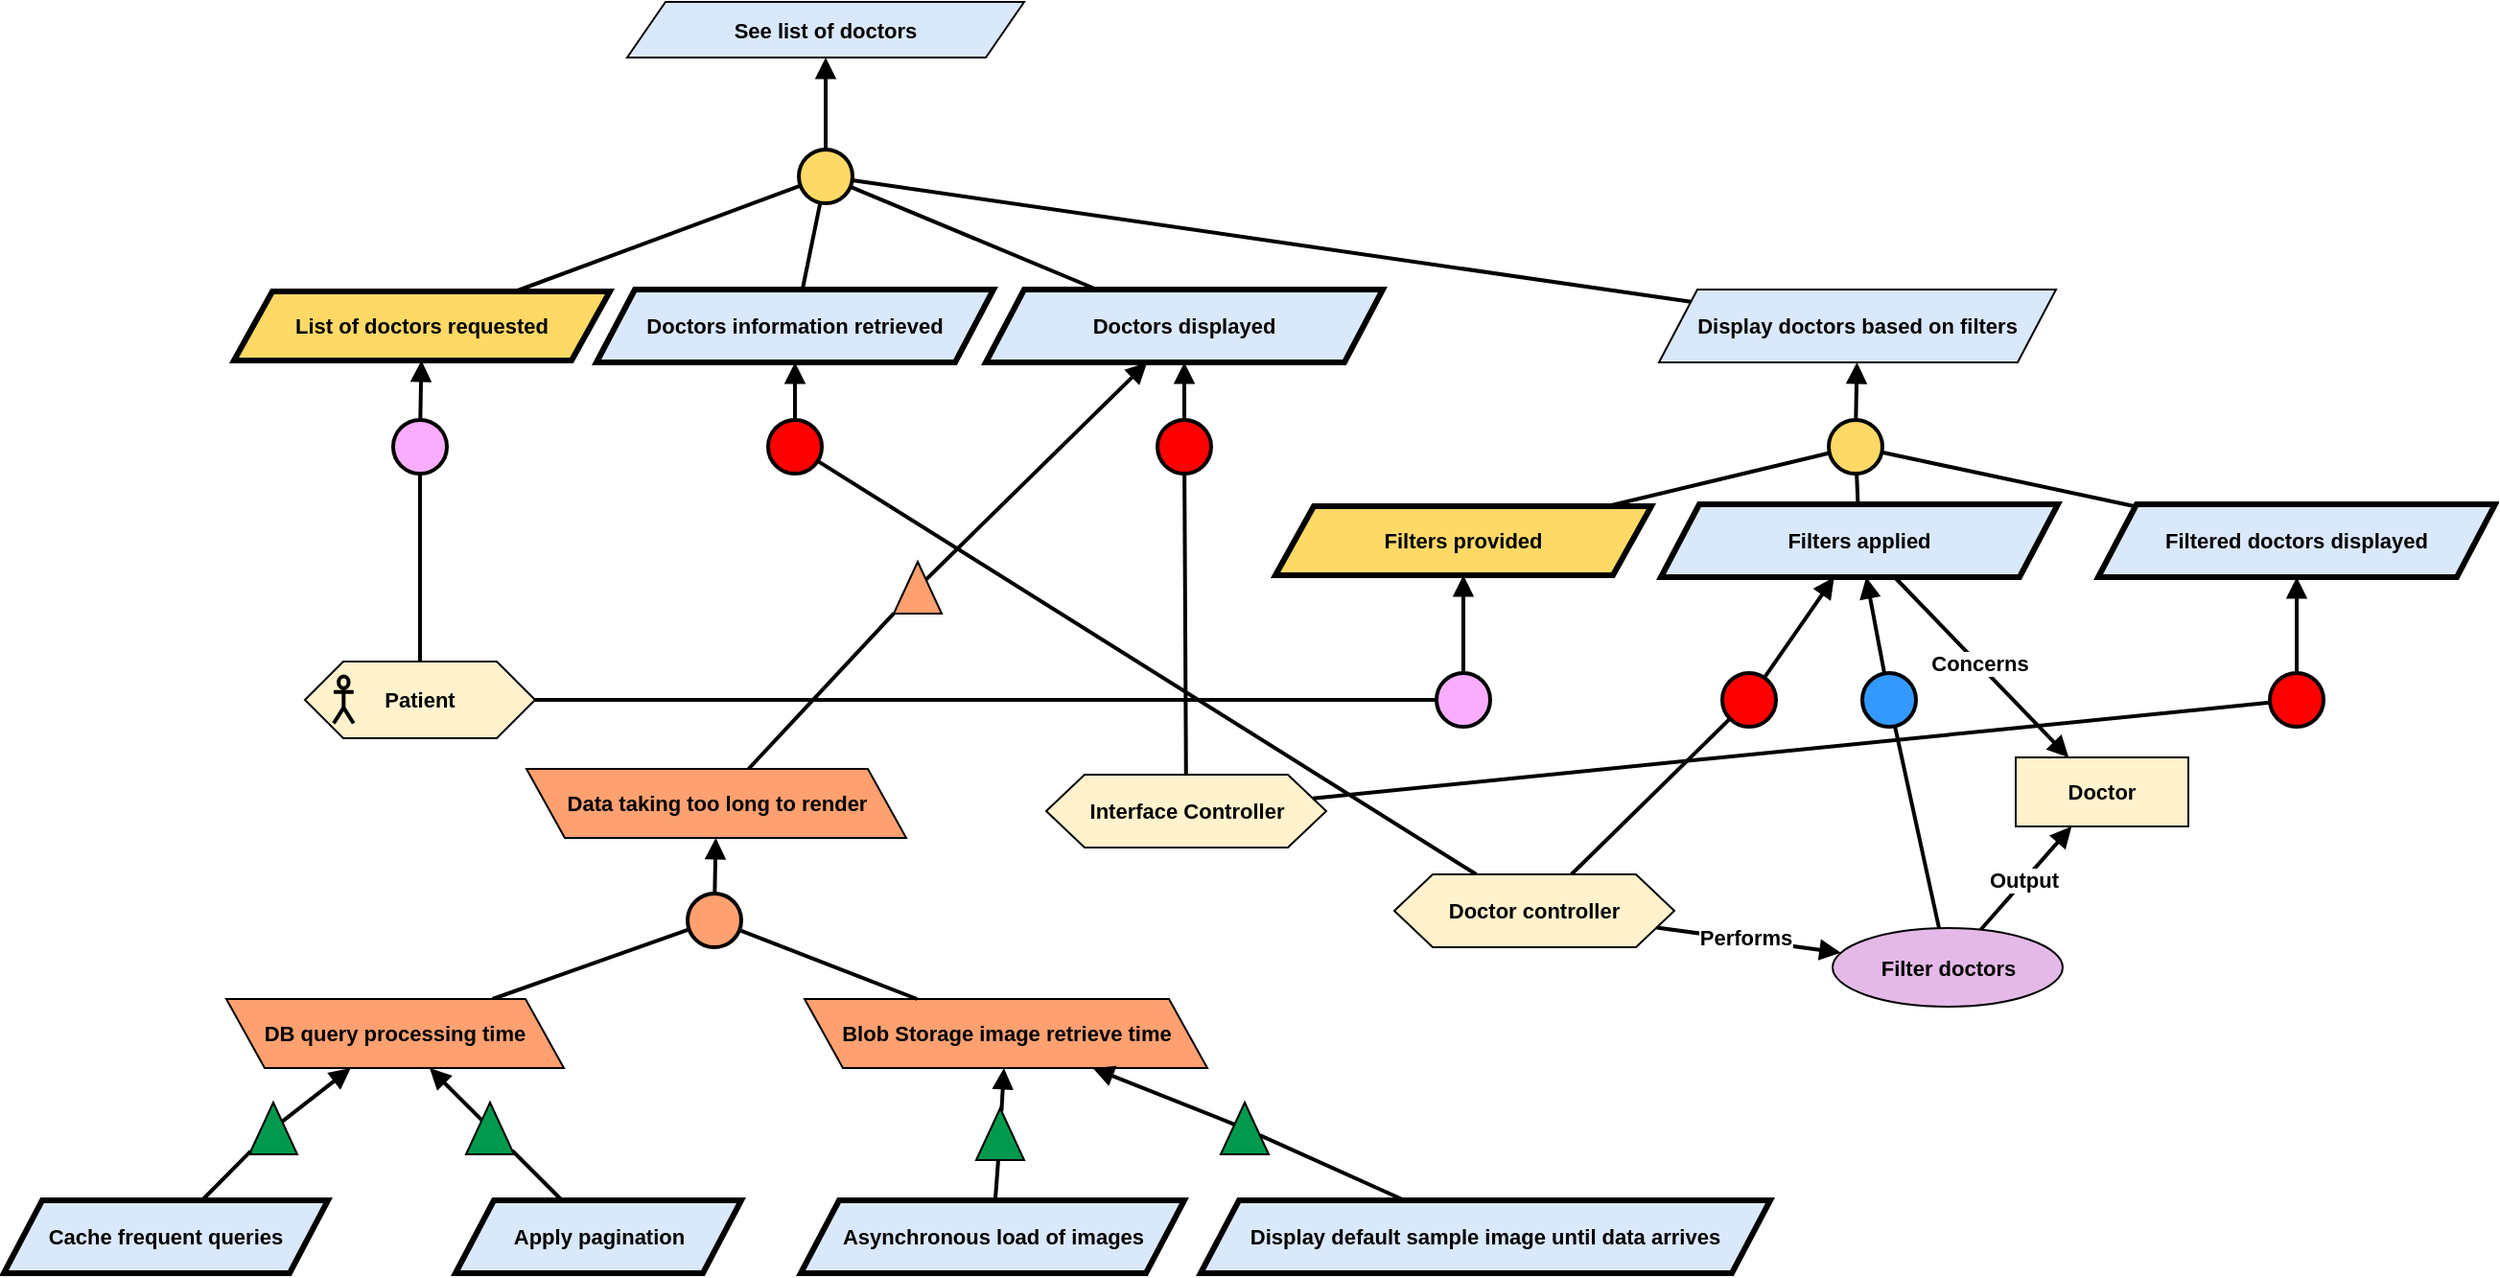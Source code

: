 <mxfile version="24.4.4" type="github">
  <diagram name="Page-1" id="ee1Z87Gk3CVDDKr3bbFb">
    <mxGraphModel dx="4718" dy="320" grid="0" gridSize="10" guides="1" tooltips="1" connect="1" arrows="1" fold="1" page="0" pageScale="1" pageWidth="827" pageHeight="1169" math="0" shadow="0">
      <root>
        <mxCell id="0" />
        <mxCell id="1" parent="0" />
        <mxCell id="4inZ2WwJJF7acPCkOvNZ-1" value="&lt;b&gt;See list of doctors&lt;/b&gt;" style="shape=parallelogram;perimeter=parallelogramPerimeter;whiteSpace=wrap;html=1;fixedSize=1;fillColor=#dae8fc;strokeColor=#000000;fontFamily=Helvetica;fontSize=11;fontColor=default;labelBackgroundColor=none;" parent="1" vertex="1">
          <mxGeometry x="-2485" y="549" width="207" height="29" as="geometry" />
        </mxCell>
        <mxCell id="ZVA24bUqgCefPZl9Vzj5-2" value="" style="ellipse;whiteSpace=wrap;html=1;aspect=fixed;fillColor=#FFD966;strokeWidth=2;" parent="1" vertex="1">
          <mxGeometry x="-2395.5" y="626" width="28" height="28" as="geometry" />
        </mxCell>
        <mxCell id="ZVA24bUqgCefPZl9Vzj5-3" value="" style="endArrow=block;html=1;rounded=0;endFill=1;strokeWidth=2;" parent="1" source="ZVA24bUqgCefPZl9Vzj5-2" target="4inZ2WwJJF7acPCkOvNZ-1" edge="1">
          <mxGeometry width="50" height="50" relative="1" as="geometry">
            <mxPoint x="-2358.005" y="734.972" as="sourcePoint" />
            <mxPoint x="-2381" y="590" as="targetPoint" />
          </mxGeometry>
        </mxCell>
        <mxCell id="ZVA24bUqgCefPZl9Vzj5-4" value="" style="endArrow=none;html=1;rounded=0;strokeWidth=2;" parent="1" source="ZVA24bUqgCefPZl9Vzj5-5" target="ZVA24bUqgCefPZl9Vzj5-2" edge="1">
          <mxGeometry width="50" height="50" relative="1" as="geometry">
            <mxPoint x="-2453" y="724" as="sourcePoint" />
            <mxPoint x="-2334" y="733" as="targetPoint" />
          </mxGeometry>
        </mxCell>
        <mxCell id="ZVA24bUqgCefPZl9Vzj5-5" value="&lt;b&gt;List of doctors requested&lt;/b&gt;" style="shape=parallelogram;perimeter=parallelogramPerimeter;whiteSpace=wrap;html=1;fixedSize=1;fillColor=#FFD966;strokeColor=#000000;strokeWidth=3;fontFamily=Helvetica;fontSize=11;fontColor=default;labelBackgroundColor=none;" parent="1" vertex="1">
          <mxGeometry x="-2690" y="700" width="196" height="36" as="geometry" />
        </mxCell>
        <mxCell id="ZVA24bUqgCefPZl9Vzj5-6" value="&lt;b&gt;Doctors displayed&lt;/b&gt;" style="shape=parallelogram;perimeter=parallelogramPerimeter;whiteSpace=wrap;html=1;fixedSize=1;fillColor=#dae8fc;strokeColor=#000000;fontFamily=Helvetica;fontSize=11;fontColor=default;labelBackgroundColor=none;strokeWidth=3;" parent="1" vertex="1">
          <mxGeometry x="-2298" y="699" width="207" height="38" as="geometry" />
        </mxCell>
        <mxCell id="ZVA24bUqgCefPZl9Vzj5-7" value="" style="endArrow=none;html=1;rounded=0;strokeWidth=2;" parent="1" source="ZVA24bUqgCefPZl9Vzj5-6" target="ZVA24bUqgCefPZl9Vzj5-2" edge="1">
          <mxGeometry width="50" height="50" relative="1" as="geometry">
            <mxPoint x="-2520" y="756" as="sourcePoint" />
            <mxPoint x="-2383" y="670" as="targetPoint" />
          </mxGeometry>
        </mxCell>
        <mxCell id="ZVA24bUqgCefPZl9Vzj5-10" value="" style="endArrow=none;html=1;rounded=0;strokeWidth=2;" parent="1" source="ZVA24bUqgCefPZl9Vzj5-41" target="ZVA24bUqgCefPZl9Vzj5-2" edge="1">
          <mxGeometry width="50" height="50" relative="1" as="geometry">
            <mxPoint x="-2059.428" y="702.57" as="sourcePoint" />
            <mxPoint x="-2367" y="676" as="targetPoint" />
          </mxGeometry>
        </mxCell>
        <mxCell id="ZVA24bUqgCefPZl9Vzj5-11" value="" style="ellipse;whiteSpace=wrap;html=1;aspect=fixed;fillColor=#FAADFF;strokeWidth=2;fontFamily=Helvetica;fontSize=11;fontColor=default;labelBackgroundColor=default;" parent="1" vertex="1">
          <mxGeometry x="-2607" y="767" width="28" height="28" as="geometry" />
        </mxCell>
        <mxCell id="ZVA24bUqgCefPZl9Vzj5-12" value="" style="endArrow=block;html=1;rounded=0;endFill=1;strokeWidth=2;strokeColor=default;align=center;verticalAlign=middle;fontFamily=Helvetica;fontSize=11;fontColor=default;labelBackgroundColor=default;" parent="1" source="ZVA24bUqgCefPZl9Vzj5-11" target="ZVA24bUqgCefPZl9Vzj5-5" edge="1">
          <mxGeometry width="50" height="50" relative="1" as="geometry">
            <mxPoint x="-2671.005" y="785.972" as="sourcePoint" />
            <mxPoint x="-2675" y="741" as="targetPoint" />
          </mxGeometry>
        </mxCell>
        <mxCell id="ZVA24bUqgCefPZl9Vzj5-13" value="" style="endArrow=none;html=1;rounded=0;strokeWidth=2;strokeColor=default;align=center;verticalAlign=middle;fontFamily=Helvetica;fontSize=11;fontColor=default;labelBackgroundColor=default;" parent="1" source="ZVA24bUqgCefPZl9Vzj5-15" target="ZVA24bUqgCefPZl9Vzj5-11" edge="1">
          <mxGeometry width="50" height="50" relative="1" as="geometry">
            <mxPoint x="-2672" y="848" as="sourcePoint" />
            <mxPoint x="-2647" y="784" as="targetPoint" />
          </mxGeometry>
        </mxCell>
        <mxCell id="ZVA24bUqgCefPZl9Vzj5-14" value="" style="group" parent="1" vertex="1" connectable="0">
          <mxGeometry x="-2653" y="893" width="120" height="40" as="geometry" />
        </mxCell>
        <mxCell id="ZVA24bUqgCefPZl9Vzj5-15" value="&lt;div&gt;&lt;b&gt;Patient&lt;/b&gt;&lt;/div&gt;" style="shape=hexagon;perimeter=hexagonPerimeter2;whiteSpace=wrap;html=1;fixedSize=1;fillColor=#FFF2CC;fontFamily=Helvetica;fontSize=11;fontColor=default;labelBackgroundColor=none;" parent="ZVA24bUqgCefPZl9Vzj5-14" vertex="1">
          <mxGeometry width="120" height="40" as="geometry" />
        </mxCell>
        <mxCell id="ZVA24bUqgCefPZl9Vzj5-16" value="" style="shape=umlActor;verticalLabelPosition=bottom;verticalAlign=top;html=1;outlineConnect=0;fillColor=none;strokeWidth=2;fontFamily=Helvetica;fontSize=11;fontColor=default;labelBackgroundColor=default;" parent="ZVA24bUqgCefPZl9Vzj5-14" vertex="1">
          <mxGeometry x="14.983" y="7.75" width="10.373" height="24.5" as="geometry" />
        </mxCell>
        <mxCell id="ZVA24bUqgCefPZl9Vzj5-17" value="" style="ellipse;whiteSpace=wrap;html=1;aspect=fixed;fillColor=#FF0000;strokeWidth=2;" parent="1" vertex="1">
          <mxGeometry x="-2411.5" y="767" width="28" height="28" as="geometry" />
        </mxCell>
        <mxCell id="ZVA24bUqgCefPZl9Vzj5-18" value="" style="endArrow=block;html=1;rounded=0;endFill=1;strokeWidth=2;" parent="1" source="ZVA24bUqgCefPZl9Vzj5-17" target="ZVA24bUqgCefPZl9Vzj5-21" edge="1">
          <mxGeometry width="50" height="50" relative="1" as="geometry">
            <mxPoint x="-2194.005" y="886.972" as="sourcePoint" />
            <mxPoint x="-2429.397" y="744" as="targetPoint" />
          </mxGeometry>
        </mxCell>
        <mxCell id="ZVA24bUqgCefPZl9Vzj5-19" value="" style="endArrow=none;html=1;rounded=0;strokeWidth=2;" parent="1" source="ZVA24bUqgCefPZl9Vzj5-50" target="ZVA24bUqgCefPZl9Vzj5-17" edge="1">
          <mxGeometry width="50" height="50" relative="1" as="geometry">
            <mxPoint x="-2397.701" y="844" as="sourcePoint" />
            <mxPoint x="-2101" y="888.5" as="targetPoint" />
          </mxGeometry>
        </mxCell>
        <mxCell id="ZVA24bUqgCefPZl9Vzj5-21" value="&lt;b&gt;Doctors information retrieved&lt;/b&gt;" style="shape=parallelogram;perimeter=parallelogramPerimeter;whiteSpace=wrap;html=1;fixedSize=1;fillColor=#dae8fc;strokeColor=#000000;fontFamily=Helvetica;fontSize=11;fontColor=default;labelBackgroundColor=none;strokeWidth=3;" parent="1" vertex="1">
          <mxGeometry x="-2501" y="699" width="207" height="38" as="geometry" />
        </mxCell>
        <mxCell id="ZVA24bUqgCefPZl9Vzj5-22" value="" style="endArrow=none;html=1;rounded=0;strokeWidth=2;" parent="1" source="ZVA24bUqgCefPZl9Vzj5-21" target="ZVA24bUqgCefPZl9Vzj5-2" edge="1">
          <mxGeometry width="50" height="50" relative="1" as="geometry">
            <mxPoint x="-2239" y="711" as="sourcePoint" />
            <mxPoint x="-2359" y="656" as="targetPoint" />
          </mxGeometry>
        </mxCell>
        <mxCell id="ZVA24bUqgCefPZl9Vzj5-23" value="" style="ellipse;whiteSpace=wrap;html=1;aspect=fixed;fillColor=#FF0000;strokeWidth=2;" parent="1" vertex="1">
          <mxGeometry x="-2208.5" y="767" width="28" height="28" as="geometry" />
        </mxCell>
        <mxCell id="ZVA24bUqgCefPZl9Vzj5-24" value="" style="endArrow=block;html=1;rounded=0;endFill=1;strokeWidth=2;" parent="1" source="ZVA24bUqgCefPZl9Vzj5-23" target="ZVA24bUqgCefPZl9Vzj5-6" edge="1">
          <mxGeometry width="50" height="50" relative="1" as="geometry">
            <mxPoint x="-1977.505" y="893.972" as="sourcePoint" />
            <mxPoint x="-2180.5" y="744" as="targetPoint" />
          </mxGeometry>
        </mxCell>
        <mxCell id="ZVA24bUqgCefPZl9Vzj5-25" value="" style="endArrow=none;html=1;rounded=0;strokeWidth=2;" parent="1" source="ZVA24bUqgCefPZl9Vzj5-26" target="ZVA24bUqgCefPZl9Vzj5-23" edge="1">
          <mxGeometry width="50" height="50" relative="1" as="geometry">
            <mxPoint x="-1973.149" y="1044.5" as="sourcePoint" />
            <mxPoint x="-1884.5" y="895.5" as="targetPoint" />
          </mxGeometry>
        </mxCell>
        <mxCell id="ZVA24bUqgCefPZl9Vzj5-26" value="&lt;div&gt;&lt;b&gt;Interface Controller&lt;/b&gt;&lt;/div&gt;" style="shape=hexagon;perimeter=hexagonPerimeter2;whiteSpace=wrap;html=1;fixedSize=1;fillColor=#FFF2CC;fontFamily=Helvetica;fontSize=11;fontColor=default;labelBackgroundColor=none;" parent="1" vertex="1">
          <mxGeometry x="-2266.5" y="952" width="146" height="38" as="geometry" />
        </mxCell>
        <mxCell id="ZVA24bUqgCefPZl9Vzj5-34" value="&lt;b&gt;Filters provided&lt;/b&gt;" style="shape=parallelogram;perimeter=parallelogramPerimeter;whiteSpace=wrap;html=1;fixedSize=1;fillColor=#FFD966;strokeColor=#000000;strokeWidth=3;fontFamily=Helvetica;fontSize=11;fontColor=default;labelBackgroundColor=none;" parent="1" vertex="1">
          <mxGeometry x="-2147" y="812" width="196" height="36" as="geometry" />
        </mxCell>
        <mxCell id="ZVA24bUqgCefPZl9Vzj5-35" value="" style="ellipse;whiteSpace=wrap;html=1;aspect=fixed;fillColor=#FAADFF;strokeWidth=2;fontFamily=Helvetica;fontSize=11;fontColor=default;labelBackgroundColor=default;" parent="1" vertex="1">
          <mxGeometry x="-2063" y="899" width="28" height="28" as="geometry" />
        </mxCell>
        <mxCell id="ZVA24bUqgCefPZl9Vzj5-36" value="" style="endArrow=block;html=1;rounded=0;endFill=1;strokeWidth=2;strokeColor=default;align=center;verticalAlign=middle;fontFamily=Helvetica;fontSize=11;fontColor=default;labelBackgroundColor=default;" parent="1" source="ZVA24bUqgCefPZl9Vzj5-35" target="ZVA24bUqgCefPZl9Vzj5-34" edge="1">
          <mxGeometry width="50" height="50" relative="1" as="geometry">
            <mxPoint x="-2076.005" y="859.972" as="sourcePoint" />
            <mxPoint x="-2080" y="815" as="targetPoint" />
          </mxGeometry>
        </mxCell>
        <mxCell id="ZVA24bUqgCefPZl9Vzj5-37" value="" style="endArrow=none;html=1;rounded=0;strokeWidth=2;strokeColor=default;align=center;verticalAlign=middle;fontFamily=Helvetica;fontSize=11;fontColor=default;labelBackgroundColor=default;" parent="1" source="ZVA24bUqgCefPZl9Vzj5-15" target="ZVA24bUqgCefPZl9Vzj5-35" edge="1">
          <mxGeometry width="50" height="50" relative="1" as="geometry">
            <mxPoint x="-1999" y="945" as="sourcePoint" />
            <mxPoint x="-2054" y="887" as="targetPoint" />
          </mxGeometry>
        </mxCell>
        <mxCell id="ZVA24bUqgCefPZl9Vzj5-41" value="&lt;b&gt;Display doctors based on filters&lt;/b&gt;" style="shape=parallelogram;perimeter=parallelogramPerimeter;whiteSpace=wrap;html=1;fixedSize=1;fillColor=#dae8fc;strokeColor=#000000;fontFamily=Helvetica;fontSize=11;fontColor=default;labelBackgroundColor=none;strokeWidth=1;" parent="1" vertex="1">
          <mxGeometry x="-1947" y="699" width="207" height="38" as="geometry" />
        </mxCell>
        <mxCell id="ZVA24bUqgCefPZl9Vzj5-42" value="" style="ellipse;whiteSpace=wrap;html=1;aspect=fixed;fillColor=#FFD966;strokeWidth=2;" parent="1" vertex="1">
          <mxGeometry x="-1858.5" y="767" width="28" height="28" as="geometry" />
        </mxCell>
        <mxCell id="ZVA24bUqgCefPZl9Vzj5-43" value="" style="endArrow=block;html=1;rounded=0;endFill=1;strokeWidth=2;" parent="1" source="ZVA24bUqgCefPZl9Vzj5-42" target="ZVA24bUqgCefPZl9Vzj5-41" edge="1">
          <mxGeometry width="50" height="50" relative="1" as="geometry">
            <mxPoint x="-2029.005" y="753.972" as="sourcePoint" />
            <mxPoint x="-2033" y="709" as="targetPoint" />
          </mxGeometry>
        </mxCell>
        <mxCell id="ZVA24bUqgCefPZl9Vzj5-44" value="" style="endArrow=none;html=1;rounded=0;strokeWidth=2;" parent="1" source="ZVA24bUqgCefPZl9Vzj5-34" target="ZVA24bUqgCefPZl9Vzj5-42" edge="1">
          <mxGeometry width="50" height="50" relative="1" as="geometry">
            <mxPoint x="-2030" y="811" as="sourcePoint" />
            <mxPoint x="-2005" y="752" as="targetPoint" />
          </mxGeometry>
        </mxCell>
        <mxCell id="ZVA24bUqgCefPZl9Vzj5-45" value="&lt;b&gt;Filters applied&lt;/b&gt;" style="shape=parallelogram;perimeter=parallelogramPerimeter;whiteSpace=wrap;html=1;fixedSize=1;fillColor=#dae8fc;strokeColor=#000000;fontFamily=Helvetica;fontSize=11;fontColor=default;labelBackgroundColor=none;strokeWidth=3;" parent="1" vertex="1">
          <mxGeometry x="-1946" y="811" width="207" height="38" as="geometry" />
        </mxCell>
        <mxCell id="ZVA24bUqgCefPZl9Vzj5-46" value="" style="endArrow=none;html=1;rounded=0;strokeWidth=2;" parent="1" source="ZVA24bUqgCefPZl9Vzj5-45" target="ZVA24bUqgCefPZl9Vzj5-42" edge="1">
          <mxGeometry width="50" height="50" relative="1" as="geometry">
            <mxPoint x="-1987" y="853" as="sourcePoint" />
            <mxPoint x="-1976" y="800" as="targetPoint" />
          </mxGeometry>
        </mxCell>
        <mxCell id="ZVA24bUqgCefPZl9Vzj5-47" value="" style="ellipse;whiteSpace=wrap;html=1;aspect=fixed;fillColor=#FF0000;strokeWidth=2;" parent="1" vertex="1">
          <mxGeometry x="-1914" y="899" width="28" height="28" as="geometry" />
        </mxCell>
        <mxCell id="ZVA24bUqgCefPZl9Vzj5-48" value="" style="endArrow=block;html=1;rounded=0;endFill=1;strokeWidth=2;" parent="1" source="ZVA24bUqgCefPZl9Vzj5-47" target="ZVA24bUqgCefPZl9Vzj5-45" edge="1">
          <mxGeometry width="50" height="50" relative="1" as="geometry">
            <mxPoint x="-1580.005" y="987.972" as="sourcePoint" />
            <mxPoint x="-1796.5" y="832" as="targetPoint" />
          </mxGeometry>
        </mxCell>
        <mxCell id="ZVA24bUqgCefPZl9Vzj5-49" value="" style="endArrow=none;html=1;rounded=0;strokeWidth=2;" parent="1" source="ZVA24bUqgCefPZl9Vzj5-50" target="ZVA24bUqgCefPZl9Vzj5-47" edge="1">
          <mxGeometry width="50" height="50" relative="1" as="geometry">
            <mxPoint x="-1575.649" y="1138.5" as="sourcePoint" />
            <mxPoint x="-1487" y="989.5" as="targetPoint" />
          </mxGeometry>
        </mxCell>
        <mxCell id="ZVA24bUqgCefPZl9Vzj5-50" value="&lt;div&gt;&lt;b&gt;Doctor controller&lt;/b&gt;&lt;/div&gt;" style="shape=hexagon;perimeter=hexagonPerimeter2;whiteSpace=wrap;html=1;fixedSize=1;fillColor=#FFF2CC;fontFamily=Helvetica;fontSize=11;fontColor=default;labelBackgroundColor=none;" parent="1" vertex="1">
          <mxGeometry x="-2085" y="1004" width="146" height="38" as="geometry" />
        </mxCell>
        <mxCell id="ZVA24bUqgCefPZl9Vzj5-51" value="" style="ellipse;whiteSpace=wrap;html=1;aspect=fixed;fillColor=#FF0000;strokeWidth=2;" parent="1" vertex="1">
          <mxGeometry x="-1628.5" y="899" width="28" height="28" as="geometry" />
        </mxCell>
        <mxCell id="ZVA24bUqgCefPZl9Vzj5-52" value="" style="endArrow=block;html=1;rounded=0;endFill=1;strokeWidth=2;" parent="1" source="ZVA24bUqgCefPZl9Vzj5-51" target="ZVA24bUqgCefPZl9Vzj5-55" edge="1">
          <mxGeometry width="50" height="50" relative="1" as="geometry">
            <mxPoint x="-1327.005" y="1014.972" as="sourcePoint" />
            <mxPoint x="-1543.5" y="859" as="targetPoint" />
          </mxGeometry>
        </mxCell>
        <mxCell id="ZVA24bUqgCefPZl9Vzj5-53" value="" style="endArrow=none;html=1;rounded=0;strokeWidth=2;" parent="1" source="ZVA24bUqgCefPZl9Vzj5-26" target="ZVA24bUqgCefPZl9Vzj5-51" edge="1">
          <mxGeometry width="50" height="50" relative="1" as="geometry">
            <mxPoint x="-2127.898" y="985.072" as="sourcePoint" />
            <mxPoint x="-1234" y="1016.5" as="targetPoint" />
          </mxGeometry>
        </mxCell>
        <mxCell id="ZVA24bUqgCefPZl9Vzj5-55" value="&lt;b&gt;Filtered doctors displayed&lt;/b&gt;" style="shape=parallelogram;perimeter=parallelogramPerimeter;whiteSpace=wrap;html=1;fixedSize=1;fillColor=#dae8fc;strokeColor=#000000;fontFamily=Helvetica;fontSize=11;fontColor=default;labelBackgroundColor=none;strokeWidth=3;" parent="1" vertex="1">
          <mxGeometry x="-1718" y="811" width="207" height="38" as="geometry" />
        </mxCell>
        <mxCell id="ZVA24bUqgCefPZl9Vzj5-56" value="" style="endArrow=none;html=1;rounded=0;strokeWidth=2;" parent="1" source="ZVA24bUqgCefPZl9Vzj5-55" target="ZVA24bUqgCefPZl9Vzj5-42" edge="1">
          <mxGeometry width="50" height="50" relative="1" as="geometry">
            <mxPoint x="-1761" y="828" as="sourcePoint" />
            <mxPoint x="-1898" y="768" as="targetPoint" />
          </mxGeometry>
        </mxCell>
        <mxCell id="ZVA24bUqgCefPZl9Vzj5-58" value="Data taking too long to render" style="shape=parallelogram;perimeter=parallelogramPerimeter;whiteSpace=wrap;html=1;fixedSize=1;fillColor=#FFA070;fontStyle=1;fontFamily=Helvetica;fontSize=11;fontColor=default;labelBackgroundColor=none;flipH=1;flipV=0;" parent="1" vertex="1">
          <mxGeometry x="-2537.5" y="949" width="198" height="36" as="geometry" />
        </mxCell>
        <mxCell id="ZVA24bUqgCefPZl9Vzj5-59" value="" style="endArrow=block;html=1;rounded=0;endFill=1;strokeWidth=2;" parent="1" source="ZVA24bUqgCefPZl9Vzj5-61" target="ZVA24bUqgCefPZl9Vzj5-6" edge="1">
          <mxGeometry width="50" height="50" relative="1" as="geometry">
            <mxPoint x="-1490.5" y="789" as="sourcePoint" />
            <mxPoint x="-1578.5" y="787" as="targetPoint" />
          </mxGeometry>
        </mxCell>
        <mxCell id="ZVA24bUqgCefPZl9Vzj5-60" value="" style="endArrow=none;html=1;rounded=0;strokeWidth=2;" parent="1" source="ZVA24bUqgCefPZl9Vzj5-58" target="ZVA24bUqgCefPZl9Vzj5-61" edge="1">
          <mxGeometry width="50" height="50" relative="1" as="geometry">
            <mxPoint x="-1577.5" y="808" as="sourcePoint" />
            <mxPoint x="-1499.256" y="761.998" as="targetPoint" />
          </mxGeometry>
        </mxCell>
        <mxCell id="ZVA24bUqgCefPZl9Vzj5-61" value="" style="triangle;whiteSpace=wrap;html=1;rotation=-90;fillColor=#FFA070;" parent="1" vertex="1">
          <mxGeometry x="-2347" y="842" width="27" height="25" as="geometry" />
        </mxCell>
        <mxCell id="ZVA24bUqgCefPZl9Vzj5-62" value="" style="ellipse;whiteSpace=wrap;html=1;aspect=fixed;fillColor=#FFA070;strokeWidth=2;" parent="1" vertex="1">
          <mxGeometry x="-2453.5" y="1014" width="28" height="28" as="geometry" />
        </mxCell>
        <mxCell id="ZVA24bUqgCefPZl9Vzj5-63" value="" style="endArrow=none;html=1;rounded=0;strokeWidth=2;" parent="1" source="ZVA24bUqgCefPZl9Vzj5-64" target="ZVA24bUqgCefPZl9Vzj5-62" edge="1">
          <mxGeometry width="50" height="50" relative="1" as="geometry">
            <mxPoint x="-2518" y="1132" as="sourcePoint" />
            <mxPoint x="-2493" y="1068" as="targetPoint" />
          </mxGeometry>
        </mxCell>
        <mxCell id="ZVA24bUqgCefPZl9Vzj5-64" value="DB query processing time" style="shape=parallelogram;perimeter=parallelogramPerimeter;whiteSpace=wrap;html=1;fixedSize=1;fillColor=#FFA070;fontStyle=1;fontFamily=Helvetica;fontSize=11;fontColor=default;labelBackgroundColor=none;flipH=1;flipV=0;" parent="1" vertex="1">
          <mxGeometry x="-2694" y="1069" width="176" height="36" as="geometry" />
        </mxCell>
        <mxCell id="ZVA24bUqgCefPZl9Vzj5-65" value="Blob Storage image retrieve time" style="shape=parallelogram;perimeter=parallelogramPerimeter;whiteSpace=wrap;html=1;fixedSize=1;fillColor=#FFA070;fontStyle=1;fontFamily=Helvetica;fontSize=11;fontColor=default;labelBackgroundColor=none;flipH=1;flipV=0;" parent="1" vertex="1">
          <mxGeometry x="-2392.5" y="1069" width="210" height="36" as="geometry" />
        </mxCell>
        <mxCell id="ZVA24bUqgCefPZl9Vzj5-66" value="" style="endArrow=none;html=1;rounded=0;strokeWidth=2;" parent="1" source="ZVA24bUqgCefPZl9Vzj5-65" target="ZVA24bUqgCefPZl9Vzj5-62" edge="1">
          <mxGeometry width="50" height="50" relative="1" as="geometry">
            <mxPoint x="-2599" y="1104" as="sourcePoint" />
            <mxPoint x="-2510" y="1062" as="targetPoint" />
          </mxGeometry>
        </mxCell>
        <mxCell id="ZVA24bUqgCefPZl9Vzj5-67" value="" style="endArrow=block;html=1;rounded=0;endFill=1;strokeWidth=2;" parent="1" source="ZVA24bUqgCefPZl9Vzj5-62" target="ZVA24bUqgCefPZl9Vzj5-58" edge="1">
          <mxGeometry width="50" height="50" relative="1" as="geometry">
            <mxPoint x="-2460.5" y="1044.5" as="sourcePoint" />
            <mxPoint x="-2595.5" y="1028.5" as="targetPoint" />
          </mxGeometry>
        </mxCell>
        <mxCell id="ZVA24bUqgCefPZl9Vzj5-68" value="&lt;b&gt;Filter doctors&lt;/b&gt;" style="ellipse;whiteSpace=wrap;html=1;fillColor=#E4B9E7;strokeColor=#000000;fontFamily=Helvetica;fontSize=11;fontColor=default;labelBackgroundColor=none;" parent="1" vertex="1">
          <mxGeometry x="-1856.5" y="1032" width="120" height="41" as="geometry" />
        </mxCell>
        <mxCell id="ZVA24bUqgCefPZl9Vzj5-69" value="" style="endArrow=block;html=1;rounded=0;endFill=1;strokeWidth=2;" parent="1" source="ZVA24bUqgCefPZl9Vzj5-50" target="ZVA24bUqgCefPZl9Vzj5-68" edge="1">
          <mxGeometry width="50" height="50" relative="1" as="geometry">
            <mxPoint x="-1896" y="1110" as="sourcePoint" />
            <mxPoint x="-1624" y="1071" as="targetPoint" />
          </mxGeometry>
        </mxCell>
        <mxCell id="ZVA24bUqgCefPZl9Vzj5-70" value="&lt;b&gt;Performs&lt;/b&gt;" style="edgeLabel;html=1;align=center;verticalAlign=middle;resizable=0;points=[];" parent="ZVA24bUqgCefPZl9Vzj5-69" vertex="1" connectable="0">
          <mxGeometry x="-0.044" y="1" relative="1" as="geometry">
            <mxPoint as="offset" />
          </mxGeometry>
        </mxCell>
        <mxCell id="ZVA24bUqgCefPZl9Vzj5-71" value="&lt;b&gt;Doctor&lt;/b&gt;" style="rounded=0;whiteSpace=wrap;html=1;fillColor=#FFF2CC;fontFamily=Helvetica;fontSize=11;fontColor=default;labelBackgroundColor=none;" parent="1" vertex="1">
          <mxGeometry x="-1761" y="943" width="90" height="36" as="geometry" />
        </mxCell>
        <mxCell id="ZVA24bUqgCefPZl9Vzj5-72" value="" style="endArrow=block;html=1;rounded=0;endFill=1;strokeWidth=2;" parent="1" source="ZVA24bUqgCefPZl9Vzj5-68" target="ZVA24bUqgCefPZl9Vzj5-71" edge="1">
          <mxGeometry width="50" height="50" relative="1" as="geometry">
            <mxPoint x="-1491" y="1083" as="sourcePoint" />
            <mxPoint x="-1423" y="1004" as="targetPoint" />
          </mxGeometry>
        </mxCell>
        <mxCell id="ZVA24bUqgCefPZl9Vzj5-73" value="&lt;b&gt;Output&lt;/b&gt;" style="edgeLabel;html=1;align=center;verticalAlign=middle;resizable=0;points=[];" parent="ZVA24bUqgCefPZl9Vzj5-72" vertex="1" connectable="0">
          <mxGeometry x="-0.044" y="1" relative="1" as="geometry">
            <mxPoint as="offset" />
          </mxGeometry>
        </mxCell>
        <mxCell id="ZVA24bUqgCefPZl9Vzj5-74" value="" style="ellipse;whiteSpace=wrap;html=1;aspect=fixed;fillColor=#3399FF;strokeWidth=2;" parent="1" vertex="1">
          <mxGeometry x="-1841" y="899" width="28" height="28" as="geometry" />
        </mxCell>
        <mxCell id="ZVA24bUqgCefPZl9Vzj5-75" value="" style="endArrow=block;html=1;rounded=0;endFill=1;strokeWidth=2;" parent="1" source="ZVA24bUqgCefPZl9Vzj5-74" target="ZVA24bUqgCefPZl9Vzj5-45" edge="1">
          <mxGeometry width="50" height="50" relative="1" as="geometry">
            <mxPoint x="-1999.005" y="951.972" as="sourcePoint" />
            <mxPoint x="-1737" y="885" as="targetPoint" />
          </mxGeometry>
        </mxCell>
        <mxCell id="ZVA24bUqgCefPZl9Vzj5-76" value="" style="endArrow=none;html=1;rounded=0;strokeWidth=2;" parent="1" source="ZVA24bUqgCefPZl9Vzj5-68" target="ZVA24bUqgCefPZl9Vzj5-74" edge="1">
          <mxGeometry width="50" height="50" relative="1" as="geometry">
            <mxPoint x="-2000" y="1014" as="sourcePoint" />
            <mxPoint x="-1975" y="950" as="targetPoint" />
          </mxGeometry>
        </mxCell>
        <mxCell id="ZVA24bUqgCefPZl9Vzj5-82" value="" style="endArrow=block;html=1;rounded=0;endFill=1;strokeWidth=2;" parent="1" source="ZVA24bUqgCefPZl9Vzj5-84" target="ZVA24bUqgCefPZl9Vzj5-64" edge="1">
          <mxGeometry width="50" height="50" relative="1" as="geometry">
            <mxPoint x="-2490.5" y="1141" as="sourcePoint" />
            <mxPoint x="-2578.5" y="1139" as="targetPoint" />
          </mxGeometry>
        </mxCell>
        <mxCell id="ZVA24bUqgCefPZl9Vzj5-83" value="" style="endArrow=none;html=1;rounded=0;strokeWidth=2;" parent="1" source="ZVA24bUqgCefPZl9Vzj5-85" target="ZVA24bUqgCefPZl9Vzj5-84" edge="1">
          <mxGeometry width="50" height="50" relative="1" as="geometry">
            <mxPoint x="-2578.5" y="1222" as="sourcePoint" />
            <mxPoint x="-2500.256" y="1175.998" as="targetPoint" />
          </mxGeometry>
        </mxCell>
        <mxCell id="ZVA24bUqgCefPZl9Vzj5-84" value="" style="triangle;whiteSpace=wrap;html=1;rotation=-90;fillColor=#00994D;" parent="1" vertex="1">
          <mxGeometry x="-2570" y="1124" width="27" height="25" as="geometry" />
        </mxCell>
        <mxCell id="ZVA24bUqgCefPZl9Vzj5-85" value="&lt;b&gt;Apply pagination&lt;/b&gt;" style="shape=parallelogram;perimeter=parallelogramPerimeter;whiteSpace=wrap;html=1;fixedSize=1;fillColor=#dae8fc;strokeColor=#000000;fontFamily=Helvetica;fontSize=11;fontColor=default;labelBackgroundColor=none;strokeWidth=3;" parent="1" vertex="1">
          <mxGeometry x="-2574.5" y="1174" width="149" height="38" as="geometry" />
        </mxCell>
        <mxCell id="ZVA24bUqgCefPZl9Vzj5-86" value="&lt;b&gt;Cache frequent queries&lt;/b&gt;" style="shape=parallelogram;perimeter=parallelogramPerimeter;whiteSpace=wrap;html=1;fixedSize=1;fillColor=#dae8fc;strokeColor=#000000;fontFamily=Helvetica;fontSize=11;fontColor=default;labelBackgroundColor=none;strokeWidth=3;" parent="1" vertex="1">
          <mxGeometry x="-2810" y="1174" width="169" height="38" as="geometry" />
        </mxCell>
        <mxCell id="ZVA24bUqgCefPZl9Vzj5-87" value="" style="endArrow=block;html=1;rounded=0;endFill=1;strokeWidth=2;" parent="1" source="ZVA24bUqgCefPZl9Vzj5-88" target="ZVA24bUqgCefPZl9Vzj5-64" edge="1">
          <mxGeometry width="50" height="50" relative="1" as="geometry">
            <mxPoint x="-2610.5" y="1159" as="sourcePoint" />
            <mxPoint x="-2681" y="1123" as="targetPoint" />
          </mxGeometry>
        </mxCell>
        <mxCell id="ZVA24bUqgCefPZl9Vzj5-88" value="" style="triangle;whiteSpace=wrap;html=1;rotation=-90;fillColor=#00994D;" parent="1" vertex="1">
          <mxGeometry x="-2683" y="1124" width="27" height="25" as="geometry" />
        </mxCell>
        <mxCell id="ZVA24bUqgCefPZl9Vzj5-89" value="" style="endArrow=none;html=1;rounded=0;strokeWidth=2;" parent="1" source="ZVA24bUqgCefPZl9Vzj5-86" target="ZVA24bUqgCefPZl9Vzj5-88" edge="1">
          <mxGeometry width="50" height="50" relative="1" as="geometry">
            <mxPoint x="-2662" y="1224" as="sourcePoint" />
            <mxPoint x="-2677" y="1185" as="targetPoint" />
          </mxGeometry>
        </mxCell>
        <mxCell id="ZVA24bUqgCefPZl9Vzj5-93" value="" style="endArrow=block;html=1;rounded=0;endFill=1;strokeWidth=2;" parent="1" source="ZVA24bUqgCefPZl9Vzj5-95" target="ZVA24bUqgCefPZl9Vzj5-65" edge="1">
          <mxGeometry width="50" height="50" relative="1" as="geometry">
            <mxPoint x="-2326" y="1162" as="sourcePoint" />
            <mxPoint x="-2393.5" y="1126" as="targetPoint" />
          </mxGeometry>
        </mxCell>
        <mxCell id="ZVA24bUqgCefPZl9Vzj5-94" value="" style="endArrow=none;html=1;rounded=0;strokeWidth=2;" parent="1" source="ZVA24bUqgCefPZl9Vzj5-97" target="ZVA24bUqgCefPZl9Vzj5-95" edge="1">
          <mxGeometry width="50" height="50" relative="1" as="geometry">
            <mxPoint x="-2393.5" y="1223" as="sourcePoint" />
            <mxPoint x="-2335.756" y="1196.998" as="targetPoint" />
          </mxGeometry>
        </mxCell>
        <mxCell id="ZVA24bUqgCefPZl9Vzj5-95" value="" style="triangle;whiteSpace=wrap;html=1;rotation=-90;fillColor=#00994D;" parent="1" vertex="1">
          <mxGeometry x="-2304" y="1127" width="27" height="25" as="geometry" />
        </mxCell>
        <mxCell id="ZVA24bUqgCefPZl9Vzj5-97" value="&lt;b&gt;Asynchronous load of images&lt;/b&gt;" style="shape=parallelogram;perimeter=parallelogramPerimeter;whiteSpace=wrap;html=1;fixedSize=1;fillColor=#dae8fc;strokeColor=#000000;fontFamily=Helvetica;fontSize=11;fontColor=default;labelBackgroundColor=none;strokeWidth=3;" parent="1" vertex="1">
          <mxGeometry x="-2394.5" y="1174" width="200" height="38" as="geometry" />
        </mxCell>
        <mxCell id="ZVA24bUqgCefPZl9Vzj5-98" value="&lt;b&gt;Display default sample image until data arrives&lt;/b&gt;" style="shape=parallelogram;perimeter=parallelogramPerimeter;whiteSpace=wrap;html=1;fixedSize=1;fillColor=#dae8fc;strokeColor=#000000;fontFamily=Helvetica;fontSize=11;fontColor=default;labelBackgroundColor=none;strokeWidth=3;" parent="1" vertex="1">
          <mxGeometry x="-2186" y="1174" width="297" height="38" as="geometry" />
        </mxCell>
        <mxCell id="ZVA24bUqgCefPZl9Vzj5-104" value="" style="endArrow=block;html=1;rounded=0;endFill=1;strokeWidth=2;" parent="1" source="ZVA24bUqgCefPZl9Vzj5-106" target="ZVA24bUqgCefPZl9Vzj5-65" edge="1">
          <mxGeometry width="50" height="50" relative="1" as="geometry">
            <mxPoint x="-2220.5" y="1157" as="sourcePoint" />
            <mxPoint x="-2176.5" y="1100" as="targetPoint" />
          </mxGeometry>
        </mxCell>
        <mxCell id="ZVA24bUqgCefPZl9Vzj5-105" value="" style="endArrow=none;html=1;rounded=0;strokeWidth=2;" parent="1" source="ZVA24bUqgCefPZl9Vzj5-98" target="ZVA24bUqgCefPZl9Vzj5-106" edge="1">
          <mxGeometry width="50" height="50" relative="1" as="geometry">
            <mxPoint x="-2139.5" y="1200" as="sourcePoint" />
            <mxPoint x="-2230.256" y="1191.998" as="targetPoint" />
          </mxGeometry>
        </mxCell>
        <mxCell id="ZVA24bUqgCefPZl9Vzj5-106" value="" style="triangle;whiteSpace=wrap;html=1;rotation=-90;fillColor=#00994D;" parent="1" vertex="1">
          <mxGeometry x="-2176.5" y="1124" width="27" height="25" as="geometry" />
        </mxCell>
        <mxCell id="1mYdGpxbMNyZ_4utEJQG-1" value="" style="endArrow=block;html=1;rounded=0;endFill=1;strokeWidth=2;" edge="1" parent="1" source="ZVA24bUqgCefPZl9Vzj5-45" target="ZVA24bUqgCefPZl9Vzj5-71">
          <mxGeometry width="50" height="50" relative="1" as="geometry">
            <mxPoint x="-1675" y="1085" as="sourcePoint" />
            <mxPoint x="-1554" y="1097" as="targetPoint" />
          </mxGeometry>
        </mxCell>
        <mxCell id="1mYdGpxbMNyZ_4utEJQG-2" value="&lt;b&gt;Concerns&lt;/b&gt;" style="edgeLabel;html=1;align=center;verticalAlign=middle;resizable=0;points=[];" vertex="1" connectable="0" parent="1mYdGpxbMNyZ_4utEJQG-1">
          <mxGeometry x="-0.044" y="1" relative="1" as="geometry">
            <mxPoint as="offset" />
          </mxGeometry>
        </mxCell>
      </root>
    </mxGraphModel>
  </diagram>
</mxfile>
